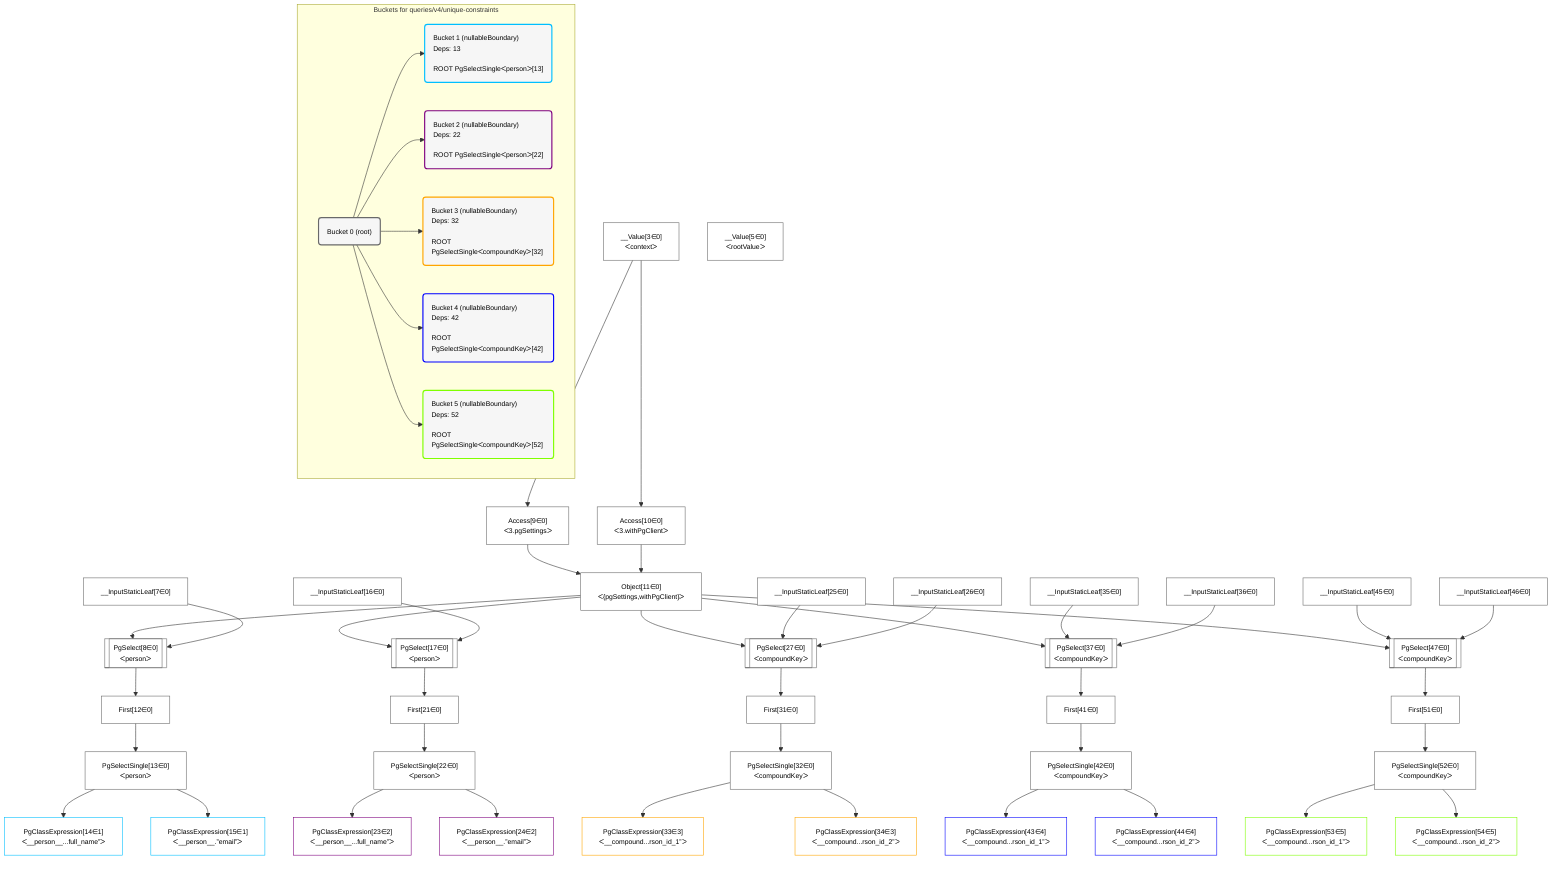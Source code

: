 %%{init: {'themeVariables': { 'fontSize': '12px'}}}%%
graph TD
    classDef path fill:#eee,stroke:#000,color:#000
    classDef plan fill:#fff,stroke-width:1px,color:#000
    classDef itemplan fill:#fff,stroke-width:2px,color:#000
    classDef sideeffectplan fill:#f00,stroke-width:2px,color:#000
    classDef bucket fill:#f6f6f6,color:#000,stroke-width:2px,text-align:left


    %% define steps
    __Value3["__Value[3∈0]<br />ᐸcontextᐳ"]:::plan
    __Value5["__Value[5∈0]<br />ᐸrootValueᐳ"]:::plan
    __InputStaticLeaf7["__InputStaticLeaf[7∈0]"]:::plan
    Access9["Access[9∈0]<br />ᐸ3.pgSettingsᐳ"]:::plan
    Access10["Access[10∈0]<br />ᐸ3.withPgClientᐳ"]:::plan
    Object11["Object[11∈0]<br />ᐸ{pgSettings,withPgClient}ᐳ"]:::plan
    PgSelect8[["PgSelect[8∈0]<br />ᐸpersonᐳ"]]:::plan
    First12["First[12∈0]"]:::plan
    PgSelectSingle13["PgSelectSingle[13∈0]<br />ᐸpersonᐳ"]:::plan
    PgClassExpression14["PgClassExpression[14∈1]<br />ᐸ__person__...full_name”ᐳ"]:::plan
    PgClassExpression15["PgClassExpression[15∈1]<br />ᐸ__person__.”email”ᐳ"]:::plan
    __InputStaticLeaf16["__InputStaticLeaf[16∈0]"]:::plan
    PgSelect17[["PgSelect[17∈0]<br />ᐸpersonᐳ"]]:::plan
    First21["First[21∈0]"]:::plan
    PgSelectSingle22["PgSelectSingle[22∈0]<br />ᐸpersonᐳ"]:::plan
    PgClassExpression23["PgClassExpression[23∈2]<br />ᐸ__person__...full_name”ᐳ"]:::plan
    PgClassExpression24["PgClassExpression[24∈2]<br />ᐸ__person__.”email”ᐳ"]:::plan
    __InputStaticLeaf25["__InputStaticLeaf[25∈0]"]:::plan
    __InputStaticLeaf26["__InputStaticLeaf[26∈0]"]:::plan
    PgSelect27[["PgSelect[27∈0]<br />ᐸcompoundKeyᐳ"]]:::plan
    First31["First[31∈0]"]:::plan
    PgSelectSingle32["PgSelectSingle[32∈0]<br />ᐸcompoundKeyᐳ"]:::plan
    PgClassExpression33["PgClassExpression[33∈3]<br />ᐸ__compound...rson_id_1”ᐳ"]:::plan
    PgClassExpression34["PgClassExpression[34∈3]<br />ᐸ__compound...rson_id_2”ᐳ"]:::plan
    __InputStaticLeaf35["__InputStaticLeaf[35∈0]"]:::plan
    __InputStaticLeaf36["__InputStaticLeaf[36∈0]"]:::plan
    PgSelect37[["PgSelect[37∈0]<br />ᐸcompoundKeyᐳ"]]:::plan
    First41["First[41∈0]"]:::plan
    PgSelectSingle42["PgSelectSingle[42∈0]<br />ᐸcompoundKeyᐳ"]:::plan
    PgClassExpression43["PgClassExpression[43∈4]<br />ᐸ__compound...rson_id_1”ᐳ"]:::plan
    PgClassExpression44["PgClassExpression[44∈4]<br />ᐸ__compound...rson_id_2”ᐳ"]:::plan
    __InputStaticLeaf45["__InputStaticLeaf[45∈0]"]:::plan
    __InputStaticLeaf46["__InputStaticLeaf[46∈0]"]:::plan
    PgSelect47[["PgSelect[47∈0]<br />ᐸcompoundKeyᐳ"]]:::plan
    First51["First[51∈0]"]:::plan
    PgSelectSingle52["PgSelectSingle[52∈0]<br />ᐸcompoundKeyᐳ"]:::plan
    PgClassExpression53["PgClassExpression[53∈5]<br />ᐸ__compound...rson_id_1”ᐳ"]:::plan
    PgClassExpression54["PgClassExpression[54∈5]<br />ᐸ__compound...rson_id_2”ᐳ"]:::plan

    %% plan dependencies
    __Value3 --> Access9
    __Value3 --> Access10
    Access9 & Access10 --> Object11
    Object11 & __InputStaticLeaf7 --> PgSelect8
    PgSelect8 --> First12
    First12 --> PgSelectSingle13
    PgSelectSingle13 --> PgClassExpression14
    PgSelectSingle13 --> PgClassExpression15
    Object11 & __InputStaticLeaf16 --> PgSelect17
    PgSelect17 --> First21
    First21 --> PgSelectSingle22
    PgSelectSingle22 --> PgClassExpression23
    PgSelectSingle22 --> PgClassExpression24
    Object11 & __InputStaticLeaf25 & __InputStaticLeaf26 --> PgSelect27
    PgSelect27 --> First31
    First31 --> PgSelectSingle32
    PgSelectSingle32 --> PgClassExpression33
    PgSelectSingle32 --> PgClassExpression34
    Object11 & __InputStaticLeaf35 & __InputStaticLeaf36 --> PgSelect37
    PgSelect37 --> First41
    First41 --> PgSelectSingle42
    PgSelectSingle42 --> PgClassExpression43
    PgSelectSingle42 --> PgClassExpression44
    Object11 & __InputStaticLeaf45 & __InputStaticLeaf46 --> PgSelect47
    PgSelect47 --> First51
    First51 --> PgSelectSingle52
    PgSelectSingle52 --> PgClassExpression53
    PgSelectSingle52 --> PgClassExpression54

    subgraph "Buckets for queries/v4/unique-constraints"
    Bucket0("Bucket 0 (root)"):::bucket
    classDef bucket0 stroke:#696969
    class Bucket0,__Value3,__Value5,__InputStaticLeaf7,PgSelect8,Access9,Access10,Object11,First12,PgSelectSingle13,__InputStaticLeaf16,PgSelect17,First21,PgSelectSingle22,__InputStaticLeaf25,__InputStaticLeaf26,PgSelect27,First31,PgSelectSingle32,__InputStaticLeaf35,__InputStaticLeaf36,PgSelect37,First41,PgSelectSingle42,__InputStaticLeaf45,__InputStaticLeaf46,PgSelect47,First51,PgSelectSingle52 bucket0
    Bucket1("Bucket 1 (nullableBoundary)<br />Deps: 13<br /><br />ROOT PgSelectSingleᐸpersonᐳ[13]"):::bucket
    classDef bucket1 stroke:#00bfff
    class Bucket1,PgClassExpression14,PgClassExpression15 bucket1
    Bucket2("Bucket 2 (nullableBoundary)<br />Deps: 22<br /><br />ROOT PgSelectSingleᐸpersonᐳ[22]"):::bucket
    classDef bucket2 stroke:#7f007f
    class Bucket2,PgClassExpression23,PgClassExpression24 bucket2
    Bucket3("Bucket 3 (nullableBoundary)<br />Deps: 32<br /><br />ROOT PgSelectSingleᐸcompoundKeyᐳ[32]"):::bucket
    classDef bucket3 stroke:#ffa500
    class Bucket3,PgClassExpression33,PgClassExpression34 bucket3
    Bucket4("Bucket 4 (nullableBoundary)<br />Deps: 42<br /><br />ROOT PgSelectSingleᐸcompoundKeyᐳ[42]"):::bucket
    classDef bucket4 stroke:#0000ff
    class Bucket4,PgClassExpression43,PgClassExpression44 bucket4
    Bucket5("Bucket 5 (nullableBoundary)<br />Deps: 52<br /><br />ROOT PgSelectSingleᐸcompoundKeyᐳ[52]"):::bucket
    classDef bucket5 stroke:#7fff00
    class Bucket5,PgClassExpression53,PgClassExpression54 bucket5
    Bucket0 --> Bucket1 & Bucket2 & Bucket3 & Bucket4 & Bucket5
    end
